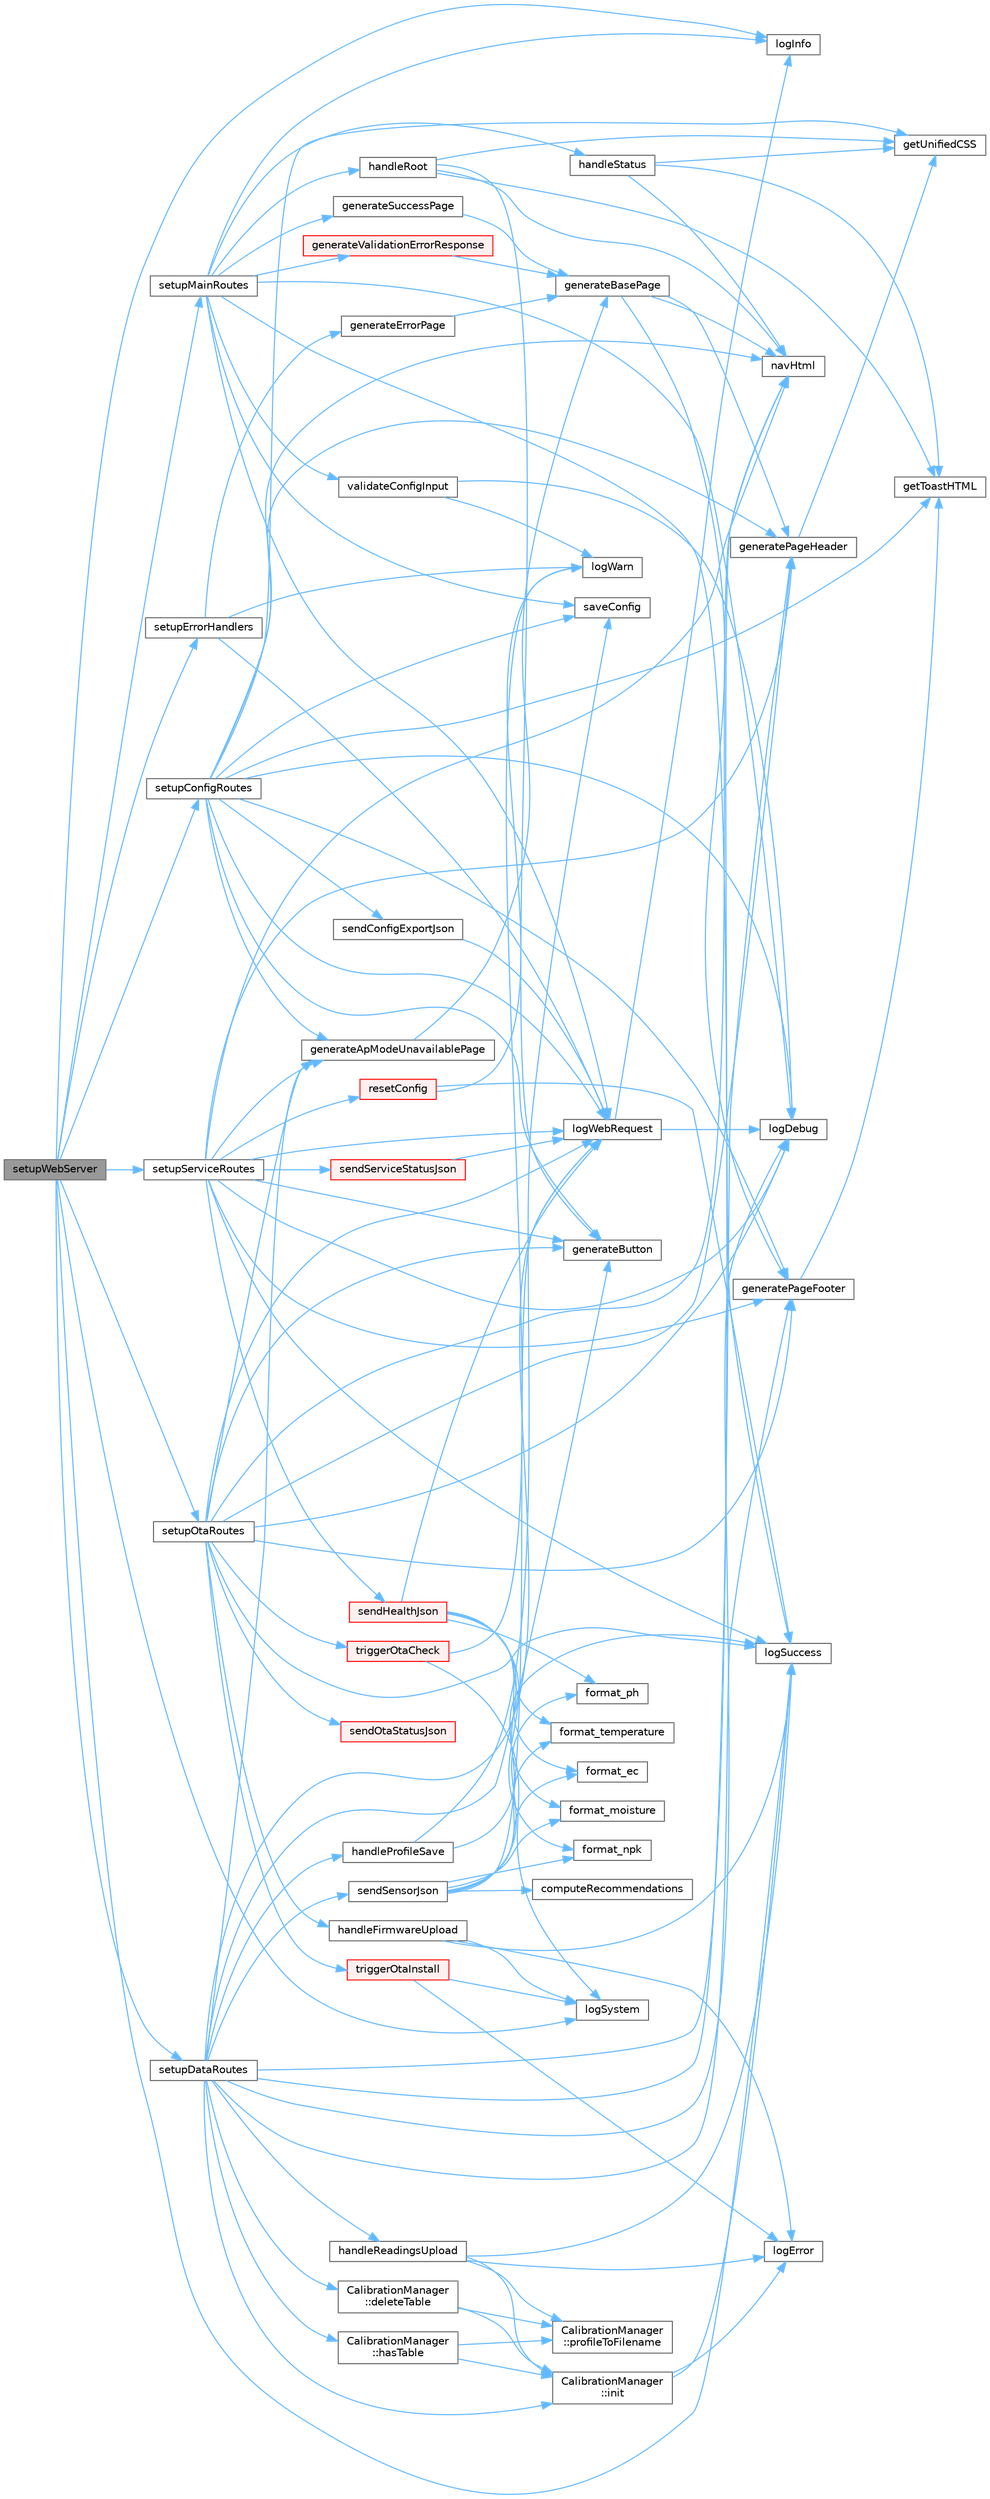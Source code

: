 digraph "setupWebServer"
{
 // LATEX_PDF_SIZE
  bgcolor="transparent";
  edge [fontname=Helvetica,fontsize=10,labelfontname=Helvetica,labelfontsize=10];
  node [fontname=Helvetica,fontsize=10,shape=box,height=0.2,width=0.4];
  rankdir="LR";
  Node1 [id="Node000001",label="setupWebServer",height=0.2,width=0.4,color="gray40", fillcolor="grey60", style="filled", fontcolor="black",tooltip=" "];
  Node1 -> Node2 [id="edge1_Node000001_Node000002",color="steelblue1",style="solid",tooltip=" "];
  Node2 [id="Node000002",label="logInfo",height=0.2,width=0.4,color="grey40", fillcolor="white", style="filled",URL="$logger_8cpp.html#ab9b4ed01ba7a88bb5e22d1c84e0f0abf",tooltip=" "];
  Node1 -> Node3 [id="edge2_Node000001_Node000003",color="steelblue1",style="solid",tooltip=" "];
  Node3 [id="Node000003",label="logSuccess",height=0.2,width=0.4,color="grey40", fillcolor="white", style="filled",URL="$logger_8cpp.html#a54dab32db32234798ff063ccc0dde695",tooltip=" "];
  Node1 -> Node4 [id="edge3_Node000001_Node000004",color="steelblue1",style="solid",tooltip=" "];
  Node4 [id="Node000004",label="logSystem",height=0.2,width=0.4,color="grey40", fillcolor="white", style="filled",URL="$logger_8cpp.html#a6673a3ba037fc4ceda09f36e43cd7f14",tooltip=" "];
  Node1 -> Node5 [id="edge4_Node000001_Node000005",color="steelblue1",style="solid",tooltip=" "];
  Node5 [id="Node000005",label="setupConfigRoutes",height=0.2,width=0.4,color="grey40", fillcolor="white", style="filled",URL="$routes__config_8cpp.html#a0e7c19a3399afd6ceae18c4512cca24c",tooltip="Настройка маршрутов конфигурации (/intervals, /config_manager, /api/config/*)"];
  Node5 -> Node6 [id="edge5_Node000005_Node000006",color="steelblue1",style="solid",tooltip=" "];
  Node6 [id="Node000006",label="generateApModeUnavailablePage",height=0.2,width=0.4,color="grey40", fillcolor="white", style="filled",URL="$web__templates_8cpp.html#a1d57b5edf50f600cc5d02641cb4510a0",tooltip="Генерация страницы \"Недоступно в AP режиме\"."];
  Node6 -> Node7 [id="edge6_Node000006_Node000007",color="steelblue1",style="solid",tooltip=" "];
  Node7 [id="Node000007",label="generateBasePage",height=0.2,width=0.4,color="grey40", fillcolor="white", style="filled",URL="$web__templates_8cpp.html#a4a3cbe6f4d5353ddf606c9f8e1f0c9d1",tooltip="Генерация базовой HTML структуры с навигацией"];
  Node7 -> Node8 [id="edge7_Node000007_Node000008",color="steelblue1",style="solid",tooltip=" "];
  Node8 [id="Node000008",label="generatePageFooter",height=0.2,width=0.4,color="grey40", fillcolor="white", style="filled",URL="$web__templates_8cpp.html#ad4f3a6e85baef9b2d3e2aec977c3a321",tooltip="Генерация футера HTML страницы"];
  Node8 -> Node9 [id="edge8_Node000008_Node000009",color="steelblue1",style="solid",tooltip=" "];
  Node9 [id="Node000009",label="getToastHTML",height=0.2,width=0.4,color="grey40", fillcolor="white", style="filled",URL="$jxct__ui__system_8cpp.html#afbda6d57dd082e7767c2c5e823951472",tooltip=" "];
  Node7 -> Node10 [id="edge9_Node000007_Node000010",color="steelblue1",style="solid",tooltip=" "];
  Node10 [id="Node000010",label="generatePageHeader",height=0.2,width=0.4,color="grey40", fillcolor="white", style="filled",URL="$web__templates_8cpp.html#ac4502db1ad8d9e08830f7eb784d62600",tooltip="Генерация заголовка HTML страницы"];
  Node10 -> Node11 [id="edge10_Node000010_Node000011",color="steelblue1",style="solid",tooltip=" "];
  Node11 [id="Node000011",label="getUnifiedCSS",height=0.2,width=0.4,color="grey40", fillcolor="white", style="filled",URL="$jxct__ui__system_8cpp.html#a303ae6cee9693130ac22414e47140a1e",tooltip=" "];
  Node7 -> Node12 [id="edge11_Node000007_Node000012",color="steelblue1",style="solid",tooltip=" "];
  Node12 [id="Node000012",label="navHtml",height=0.2,width=0.4,color="grey40", fillcolor="white", style="filled",URL="$wifi__manager_8cpp.html#ad30c0b8b33e60ccdb13f2e1cc08157c9",tooltip=" "];
  Node5 -> Node13 [id="edge12_Node000005_Node000013",color="steelblue1",style="solid",tooltip=" "];
  Node13 [id="Node000013",label="generateButton",height=0.2,width=0.4,color="grey40", fillcolor="white", style="filled",URL="$jxct__ui__system_8cpp.html#a7834ec4c73014039a2aeeedadff41141",tooltip=" "];
  Node5 -> Node8 [id="edge13_Node000005_Node000008",color="steelblue1",style="solid",tooltip=" "];
  Node5 -> Node10 [id="edge14_Node000005_Node000010",color="steelblue1",style="solid",tooltip=" "];
  Node5 -> Node9 [id="edge15_Node000005_Node000009",color="steelblue1",style="solid",tooltip=" "];
  Node5 -> Node11 [id="edge16_Node000005_Node000011",color="steelblue1",style="solid",tooltip=" "];
  Node5 -> Node14 [id="edge17_Node000005_Node000014",color="steelblue1",style="solid",tooltip=" "];
  Node14 [id="Node000014",label="logDebug",height=0.2,width=0.4,color="grey40", fillcolor="white", style="filled",URL="$logger_8cpp.html#a1e536b98344ba271bbfc484cca848dbe",tooltip=" "];
  Node5 -> Node15 [id="edge18_Node000005_Node000015",color="steelblue1",style="solid",tooltip=" "];
  Node15 [id="Node000015",label="logWebRequest",height=0.2,width=0.4,color="grey40", fillcolor="white", style="filled",URL="$error__handlers_8cpp.html#a1a62e7c40bff885d97f6018743bec642",tooltip="Логирование веб-запросов"];
  Node15 -> Node14 [id="edge19_Node000015_Node000014",color="steelblue1",style="solid",tooltip=" "];
  Node15 -> Node2 [id="edge20_Node000015_Node000002",color="steelblue1",style="solid",tooltip=" "];
  Node5 -> Node12 [id="edge21_Node000005_Node000012",color="steelblue1",style="solid",tooltip=" "];
  Node5 -> Node16 [id="edge22_Node000005_Node000016",color="steelblue1",style="solid",tooltip=" "];
  Node16 [id="Node000016",label="saveConfig",height=0.2,width=0.4,color="grey40", fillcolor="white", style="filled",URL="$config_8cpp.html#a688d00bbabd28fbaf9e0c50eca3adeae",tooltip=" "];
  Node5 -> Node17 [id="edge23_Node000005_Node000017",color="steelblue1",style="solid",tooltip=" "];
  Node17 [id="Node000017",label="sendConfigExportJson",height=0.2,width=0.4,color="grey40", fillcolor="white", style="filled",URL="$routes__config_8cpp.html#a08204d6e0087ca3676433990aad58a76",tooltip=" "];
  Node17 -> Node15 [id="edge24_Node000017_Node000015",color="steelblue1",style="solid",tooltip=" "];
  Node1 -> Node18 [id="edge25_Node000001_Node000018",color="steelblue1",style="solid",tooltip=" "];
  Node18 [id="Node000018",label="setupDataRoutes",height=0.2,width=0.4,color="grey40", fillcolor="white", style="filled",URL="$routes__data_8cpp.html#aed1136f683a386e56678e05fc3747972",tooltip="Настройка маршрутов данных датчика (/readings, /sensor_json, /api/sensor)"];
  Node18 -> Node19 [id="edge26_Node000018_Node000019",color="steelblue1",style="solid",tooltip=" "];
  Node19 [id="Node000019",label="CalibrationManager\l::deleteTable",height=0.2,width=0.4,color="grey40", fillcolor="white", style="filled",URL="$namespace_calibration_manager.html#a14e21e7fb1aa46aa781c20ee07271d12",tooltip=" "];
  Node19 -> Node20 [id="edge27_Node000019_Node000020",color="steelblue1",style="solid",tooltip=" "];
  Node20 [id="Node000020",label="CalibrationManager\l::init",height=0.2,width=0.4,color="grey40", fillcolor="white", style="filled",URL="$namespace_calibration_manager.html#aee9fe56519e509e44d7f936a7a4c3613",tooltip=" "];
  Node20 -> Node21 [id="edge28_Node000020_Node000021",color="steelblue1",style="solid",tooltip=" "];
  Node21 [id="Node000021",label="logError",height=0.2,width=0.4,color="grey40", fillcolor="white", style="filled",URL="$logger_8cpp.html#a60baa11f08afed73f5a7bc5d31f698ce",tooltip=" "];
  Node20 -> Node3 [id="edge29_Node000020_Node000003",color="steelblue1",style="solid",tooltip=" "];
  Node19 -> Node22 [id="edge30_Node000019_Node000022",color="steelblue1",style="solid",tooltip=" "];
  Node22 [id="Node000022",label="CalibrationManager\l::profileToFilename",height=0.2,width=0.4,color="grey40", fillcolor="white", style="filled",URL="$namespace_calibration_manager.html#a24c0b11ea08e757ae404289fa38e33b3",tooltip=" "];
  Node18 -> Node6 [id="edge31_Node000018_Node000006",color="steelblue1",style="solid",tooltip=" "];
  Node18 -> Node13 [id="edge32_Node000018_Node000013",color="steelblue1",style="solid",tooltip=" "];
  Node18 -> Node8 [id="edge33_Node000018_Node000008",color="steelblue1",style="solid",tooltip=" "];
  Node18 -> Node10 [id="edge34_Node000018_Node000010",color="steelblue1",style="solid",tooltip=" "];
  Node18 -> Node23 [id="edge35_Node000018_Node000023",color="steelblue1",style="solid",tooltip=" "];
  Node23 [id="Node000023",label="handleProfileSave",height=0.2,width=0.4,color="grey40", fillcolor="white", style="filled",URL="$routes__data_8cpp.html#abbd29afd9c684d507a0787906872c9d9",tooltip=" "];
  Node23 -> Node3 [id="edge36_Node000023_Node000003",color="steelblue1",style="solid",tooltip=" "];
  Node23 -> Node16 [id="edge37_Node000023_Node000016",color="steelblue1",style="solid",tooltip=" "];
  Node18 -> Node24 [id="edge38_Node000018_Node000024",color="steelblue1",style="solid",tooltip=" "];
  Node24 [id="Node000024",label="handleReadingsUpload",height=0.2,width=0.4,color="grey40", fillcolor="white", style="filled",URL="$routes__data_8cpp.html#a750e7ca088cd32f9490048becd8d8c70",tooltip=" "];
  Node24 -> Node20 [id="edge39_Node000024_Node000020",color="steelblue1",style="solid",tooltip=" "];
  Node24 -> Node21 [id="edge40_Node000024_Node000021",color="steelblue1",style="solid",tooltip=" "];
  Node24 -> Node3 [id="edge41_Node000024_Node000003",color="steelblue1",style="solid",tooltip=" "];
  Node24 -> Node22 [id="edge42_Node000024_Node000022",color="steelblue1",style="solid",tooltip=" "];
  Node18 -> Node25 [id="edge43_Node000018_Node000025",color="steelblue1",style="solid",tooltip=" "];
  Node25 [id="Node000025",label="CalibrationManager\l::hasTable",height=0.2,width=0.4,color="grey40", fillcolor="white", style="filled",URL="$namespace_calibration_manager.html#a1ee0f1f244cb68eaa7e47a79deb452b6",tooltip=" "];
  Node25 -> Node20 [id="edge44_Node000025_Node000020",color="steelblue1",style="solid",tooltip=" "];
  Node25 -> Node22 [id="edge45_Node000025_Node000022",color="steelblue1",style="solid",tooltip=" "];
  Node18 -> Node20 [id="edge46_Node000018_Node000020",color="steelblue1",style="solid",tooltip=" "];
  Node18 -> Node14 [id="edge47_Node000018_Node000014",color="steelblue1",style="solid",tooltip=" "];
  Node18 -> Node15 [id="edge48_Node000018_Node000015",color="steelblue1",style="solid",tooltip=" "];
  Node18 -> Node12 [id="edge49_Node000018_Node000012",color="steelblue1",style="solid",tooltip=" "];
  Node18 -> Node26 [id="edge50_Node000018_Node000026",color="steelblue1",style="solid",tooltip=" "];
  Node26 [id="Node000026",label="sendSensorJson",height=0.2,width=0.4,color="grey40", fillcolor="white", style="filled",URL="$routes__data_8cpp.html#a7cb04ca38fc8e4b768a2ef6ae67bc573",tooltip=" "];
  Node26 -> Node27 [id="edge51_Node000026_Node000027",color="steelblue1",style="solid",tooltip=" "];
  Node27 [id="Node000027",label="computeRecommendations",height=0.2,width=0.4,color="grey40", fillcolor="white", style="filled",URL="$routes__data_8cpp.html#adc74086c185759ebabfbcd18b0abd9bd",tooltip=" "];
  Node26 -> Node28 [id="edge52_Node000026_Node000028",color="steelblue1",style="solid",tooltip=" "];
  Node28 [id="Node000028",label="format_ec",height=0.2,width=0.4,color="grey40", fillcolor="white", style="filled",URL="$jxct__format__utils_8cpp.html#a39b2dedc3670adcf20a62a8d113d2483",tooltip=" "];
  Node26 -> Node29 [id="edge53_Node000026_Node000029",color="steelblue1",style="solid",tooltip=" "];
  Node29 [id="Node000029",label="format_moisture",height=0.2,width=0.4,color="grey40", fillcolor="white", style="filled",URL="$jxct__format__utils_8cpp.html#a3be478cef555484efe62159216f6d470",tooltip=" "];
  Node26 -> Node30 [id="edge54_Node000026_Node000030",color="steelblue1",style="solid",tooltip=" "];
  Node30 [id="Node000030",label="format_npk",height=0.2,width=0.4,color="grey40", fillcolor="white", style="filled",URL="$jxct__format__utils_8cpp.html#abdc9f6cdc05f0aa72eec54b3e904ca7b",tooltip=" "];
  Node26 -> Node31 [id="edge55_Node000026_Node000031",color="steelblue1",style="solid",tooltip=" "];
  Node31 [id="Node000031",label="format_ph",height=0.2,width=0.4,color="grey40", fillcolor="white", style="filled",URL="$jxct__format__utils_8cpp.html#a416ab24406c338058778bbde7c4da152",tooltip=" "];
  Node26 -> Node32 [id="edge56_Node000026_Node000032",color="steelblue1",style="solid",tooltip=" "];
  Node32 [id="Node000032",label="format_temperature",height=0.2,width=0.4,color="grey40", fillcolor="white", style="filled",URL="$jxct__format__utils_8cpp.html#a9a843da2888c9b8014dd9506284f1351",tooltip=" "];
  Node26 -> Node15 [id="edge57_Node000026_Node000015",color="steelblue1",style="solid",tooltip=" "];
  Node1 -> Node33 [id="edge58_Node000001_Node000033",color="steelblue1",style="solid",tooltip=" "];
  Node33 [id="Node000033",label="setupErrorHandlers",height=0.2,width=0.4,color="grey40", fillcolor="white", style="filled",URL="$error__handlers_8cpp.html#a833be2e68cb85aa95168dae9c9b128ef",tooltip="Настройка обработчиков ошибок (404, 500, и т."];
  Node33 -> Node34 [id="edge59_Node000033_Node000034",color="steelblue1",style="solid",tooltip=" "];
  Node34 [id="Node000034",label="generateErrorPage",height=0.2,width=0.4,color="grey40", fillcolor="white", style="filled",URL="$web__templates_8cpp.html#a104303f7b44cf43e481a713261d52457",tooltip="Генерация страницы ошибки"];
  Node34 -> Node7 [id="edge60_Node000034_Node000007",color="steelblue1",style="solid",tooltip=" "];
  Node33 -> Node35 [id="edge61_Node000033_Node000035",color="steelblue1",style="solid",tooltip=" "];
  Node35 [id="Node000035",label="logWarn",height=0.2,width=0.4,color="grey40", fillcolor="white", style="filled",URL="$logger_8cpp.html#a34f49079ccda568e5054918ae4354431",tooltip=" "];
  Node33 -> Node15 [id="edge62_Node000033_Node000015",color="steelblue1",style="solid",tooltip=" "];
  Node1 -> Node36 [id="edge63_Node000001_Node000036",color="steelblue1",style="solid",tooltip=" "];
  Node36 [id="Node000036",label="setupMainRoutes",height=0.2,width=0.4,color="grey40", fillcolor="white", style="filled",URL="$routes__main_8cpp.html#a6a7cf6b6ba01d34721e1a47ea65af867",tooltip="Настройка основных маршрутов (/, /save, /status)"];
  Node36 -> Node37 [id="edge64_Node000036_Node000037",color="steelblue1",style="solid",tooltip=" "];
  Node37 [id="Node000037",label="generateSuccessPage",height=0.2,width=0.4,color="grey40", fillcolor="white", style="filled",URL="$web__templates_8cpp.html#a600b7a8061ed8ca2ec409f56bfaf3bcd",tooltip="Генерация страницы успеха"];
  Node37 -> Node7 [id="edge65_Node000037_Node000007",color="steelblue1",style="solid",tooltip=" "];
  Node36 -> Node38 [id="edge66_Node000036_Node000038",color="steelblue1",style="solid",tooltip=" "];
  Node38 [id="Node000038",label="generateValidationErrorResponse",height=0.2,width=0.4,color="red", fillcolor="#FFF0F0", style="filled",URL="$error__handlers_8cpp.html#a6fe24c5dc21b012791aecd16ab4dad96",tooltip="Генерация HTML ответа с ошибкой валидации"];
  Node38 -> Node7 [id="edge67_Node000038_Node000007",color="steelblue1",style="solid",tooltip=" "];
  Node36 -> Node40 [id="edge68_Node000036_Node000040",color="steelblue1",style="solid",tooltip=" "];
  Node40 [id="Node000040",label="handleRoot",height=0.2,width=0.4,color="grey40", fillcolor="white", style="filled",URL="$wifi__manager_8cpp.html#a8427468f39342a1990703e9f5ce7fd29",tooltip="Обработчик главной страницы (уже существует в wifi_manager.cpp)"];
  Node40 -> Node13 [id="edge69_Node000040_Node000013",color="steelblue1",style="solid",tooltip=" "];
  Node40 -> Node9 [id="edge70_Node000040_Node000009",color="steelblue1",style="solid",tooltip=" "];
  Node40 -> Node11 [id="edge71_Node000040_Node000011",color="steelblue1",style="solid",tooltip=" "];
  Node40 -> Node12 [id="edge72_Node000040_Node000012",color="steelblue1",style="solid",tooltip=" "];
  Node36 -> Node41 [id="edge73_Node000036_Node000041",color="steelblue1",style="solid",tooltip=" "];
  Node41 [id="Node000041",label="handleStatus",height=0.2,width=0.4,color="grey40", fillcolor="white", style="filled",URL="$wifi__manager_8cpp.html#a1e811785ccbaccda2e3e3457971720cb",tooltip="Обработчик статуса (уже существует в wifi_manager.cpp)"];
  Node41 -> Node9 [id="edge74_Node000041_Node000009",color="steelblue1",style="solid",tooltip=" "];
  Node41 -> Node11 [id="edge75_Node000041_Node000011",color="steelblue1",style="solid",tooltip=" "];
  Node41 -> Node12 [id="edge76_Node000041_Node000012",color="steelblue1",style="solid",tooltip=" "];
  Node36 -> Node14 [id="edge77_Node000036_Node000014",color="steelblue1",style="solid",tooltip=" "];
  Node36 -> Node2 [id="edge78_Node000036_Node000002",color="steelblue1",style="solid",tooltip=" "];
  Node36 -> Node3 [id="edge79_Node000036_Node000003",color="steelblue1",style="solid",tooltip=" "];
  Node36 -> Node15 [id="edge80_Node000036_Node000015",color="steelblue1",style="solid",tooltip=" "];
  Node36 -> Node16 [id="edge81_Node000036_Node000016",color="steelblue1",style="solid",tooltip=" "];
  Node36 -> Node42 [id="edge82_Node000036_Node000042",color="steelblue1",style="solid",tooltip=" "];
  Node42 [id="Node000042",label="validateConfigInput",height=0.2,width=0.4,color="grey40", fillcolor="white", style="filled",URL="$error__handlers_8cpp.html#a15eab9f9a3dc97d41a860ab966800fa6",tooltip="Валидация входных данных конфигурации"];
  Node42 -> Node14 [id="edge83_Node000042_Node000014",color="steelblue1",style="solid",tooltip=" "];
  Node42 -> Node35 [id="edge84_Node000042_Node000035",color="steelblue1",style="solid",tooltip=" "];
  Node1 -> Node43 [id="edge85_Node000001_Node000043",color="steelblue1",style="solid",tooltip=" "];
  Node43 [id="Node000043",label="setupOtaRoutes",height=0.2,width=0.4,color="grey40", fillcolor="white", style="filled",URL="$routes__ota_8cpp.html#ae58a54419ee068a06deeb05bf1e771f4",tooltip="Настройка маршрутов OTA (/updates, /api/ota/*, /ota/*)"];
  Node43 -> Node6 [id="edge86_Node000043_Node000006",color="steelblue1",style="solid",tooltip=" "];
  Node43 -> Node13 [id="edge87_Node000043_Node000013",color="steelblue1",style="solid",tooltip=" "];
  Node43 -> Node8 [id="edge88_Node000043_Node000008",color="steelblue1",style="solid",tooltip=" "];
  Node43 -> Node10 [id="edge89_Node000043_Node000010",color="steelblue1",style="solid",tooltip=" "];
  Node43 -> Node44 [id="edge90_Node000043_Node000044",color="steelblue1",style="solid",tooltip=" "];
  Node44 [id="Node000044",label="handleFirmwareUpload",height=0.2,width=0.4,color="grey40", fillcolor="white", style="filled",URL="$routes__ota_8cpp.html#aa15bea881a160885a361e129a35c07e7",tooltip=" "];
  Node44 -> Node21 [id="edge91_Node000044_Node000021",color="steelblue1",style="solid",tooltip=" "];
  Node44 -> Node3 [id="edge92_Node000044_Node000003",color="steelblue1",style="solid",tooltip=" "];
  Node44 -> Node4 [id="edge93_Node000044_Node000004",color="steelblue1",style="solid",tooltip=" "];
  Node43 -> Node14 [id="edge94_Node000043_Node000014",color="steelblue1",style="solid",tooltip=" "];
  Node43 -> Node3 [id="edge95_Node000043_Node000003",color="steelblue1",style="solid",tooltip=" "];
  Node43 -> Node15 [id="edge96_Node000043_Node000015",color="steelblue1",style="solid",tooltip=" "];
  Node43 -> Node12 [id="edge97_Node000043_Node000012",color="steelblue1",style="solid",tooltip=" "];
  Node43 -> Node45 [id="edge98_Node000043_Node000045",color="steelblue1",style="solid",tooltip=" "];
  Node45 [id="Node000045",label="sendOtaStatusJson",height=0.2,width=0.4,color="red", fillcolor="#FFF0F0", style="filled",URL="$routes__ota_8cpp.html#a5f391e260218b4827e75c958f389decc",tooltip=" "];
  Node43 -> Node47 [id="edge99_Node000043_Node000047",color="steelblue1",style="solid",tooltip=" "];
  Node47 [id="Node000047",label="triggerOtaCheck",height=0.2,width=0.4,color="red", fillcolor="#FFF0F0", style="filled",URL="$ota__manager_8cpp.html#aab62f74691b98553d395b694e0807ae4",tooltip=" "];
  Node47 -> Node4 [id="edge100_Node000047_Node000004",color="steelblue1",style="solid",tooltip=" "];
  Node47 -> Node35 [id="edge101_Node000047_Node000035",color="steelblue1",style="solid",tooltip=" "];
  Node43 -> Node49 [id="edge102_Node000043_Node000049",color="steelblue1",style="solid",tooltip=" "];
  Node49 [id="Node000049",label="triggerOtaInstall",height=0.2,width=0.4,color="red", fillcolor="#FFF0F0", style="filled",URL="$ota__manager_8cpp.html#a2463eda06898e53e0ca3b3a819c995ae",tooltip=" "];
  Node49 -> Node21 [id="edge103_Node000049_Node000021",color="steelblue1",style="solid",tooltip=" "];
  Node49 -> Node4 [id="edge104_Node000049_Node000004",color="steelblue1",style="solid",tooltip=" "];
  Node1 -> Node54 [id="edge105_Node000001_Node000054",color="steelblue1",style="solid",tooltip=" "];
  Node54 [id="Node000054",label="setupServiceRoutes",height=0.2,width=0.4,color="grey40", fillcolor="white", style="filled",URL="$routes__service_8cpp.html#a32c74f47a23de058ee90a43af2dff066",tooltip="Настройка сервисных маршрутов (/health, /service_status, /reset, /reboot, /ota)"];
  Node54 -> Node6 [id="edge106_Node000054_Node000006",color="steelblue1",style="solid",tooltip=" "];
  Node54 -> Node13 [id="edge107_Node000054_Node000013",color="steelblue1",style="solid",tooltip=" "];
  Node54 -> Node8 [id="edge108_Node000054_Node000008",color="steelblue1",style="solid",tooltip=" "];
  Node54 -> Node10 [id="edge109_Node000054_Node000010",color="steelblue1",style="solid",tooltip=" "];
  Node54 -> Node14 [id="edge110_Node000054_Node000014",color="steelblue1",style="solid",tooltip=" "];
  Node54 -> Node3 [id="edge111_Node000054_Node000003",color="steelblue1",style="solid",tooltip=" "];
  Node54 -> Node15 [id="edge112_Node000054_Node000015",color="steelblue1",style="solid",tooltip=" "];
  Node54 -> Node12 [id="edge113_Node000054_Node000012",color="steelblue1",style="solid",tooltip=" "];
  Node54 -> Node55 [id="edge114_Node000054_Node000055",color="steelblue1",style="solid",tooltip=" "];
  Node55 [id="Node000055",label="resetConfig",height=0.2,width=0.4,color="red", fillcolor="#FFF0F0", style="filled",URL="$config_8cpp.html#a6fa5204bcafe1db397da4a87b1690061",tooltip=" "];
  Node55 -> Node3 [id="edge115_Node000055_Node000003",color="steelblue1",style="solid",tooltip=" "];
  Node55 -> Node35 [id="edge116_Node000055_Node000035",color="steelblue1",style="solid",tooltip=" "];
  Node54 -> Node58 [id="edge117_Node000054_Node000058",color="steelblue1",style="solid",tooltip=" "];
  Node58 [id="Node000058",label="sendHealthJson",height=0.2,width=0.4,color="red", fillcolor="#FFF0F0", style="filled",URL="$routes__service_8cpp.html#a5440f3fe57b2f75c0268091ff4dcda9a",tooltip=" "];
  Node58 -> Node28 [id="edge118_Node000058_Node000028",color="steelblue1",style="solid",tooltip=" "];
  Node58 -> Node29 [id="edge119_Node000058_Node000029",color="steelblue1",style="solid",tooltip=" "];
  Node58 -> Node30 [id="edge120_Node000058_Node000030",color="steelblue1",style="solid",tooltip=" "];
  Node58 -> Node31 [id="edge121_Node000058_Node000031",color="steelblue1",style="solid",tooltip=" "];
  Node58 -> Node32 [id="edge122_Node000058_Node000032",color="steelblue1",style="solid",tooltip=" "];
  Node58 -> Node15 [id="edge123_Node000058_Node000015",color="steelblue1",style="solid",tooltip=" "];
  Node54 -> Node62 [id="edge124_Node000054_Node000062",color="steelblue1",style="solid",tooltip=" "];
  Node62 [id="Node000062",label="sendServiceStatusJson",height=0.2,width=0.4,color="red", fillcolor="#FFF0F0", style="filled",URL="$routes__service_8cpp.html#abc1bf10984b7953347571c6edf5af696",tooltip=" "];
  Node62 -> Node15 [id="edge125_Node000062_Node000015",color="steelblue1",style="solid",tooltip=" "];
}
